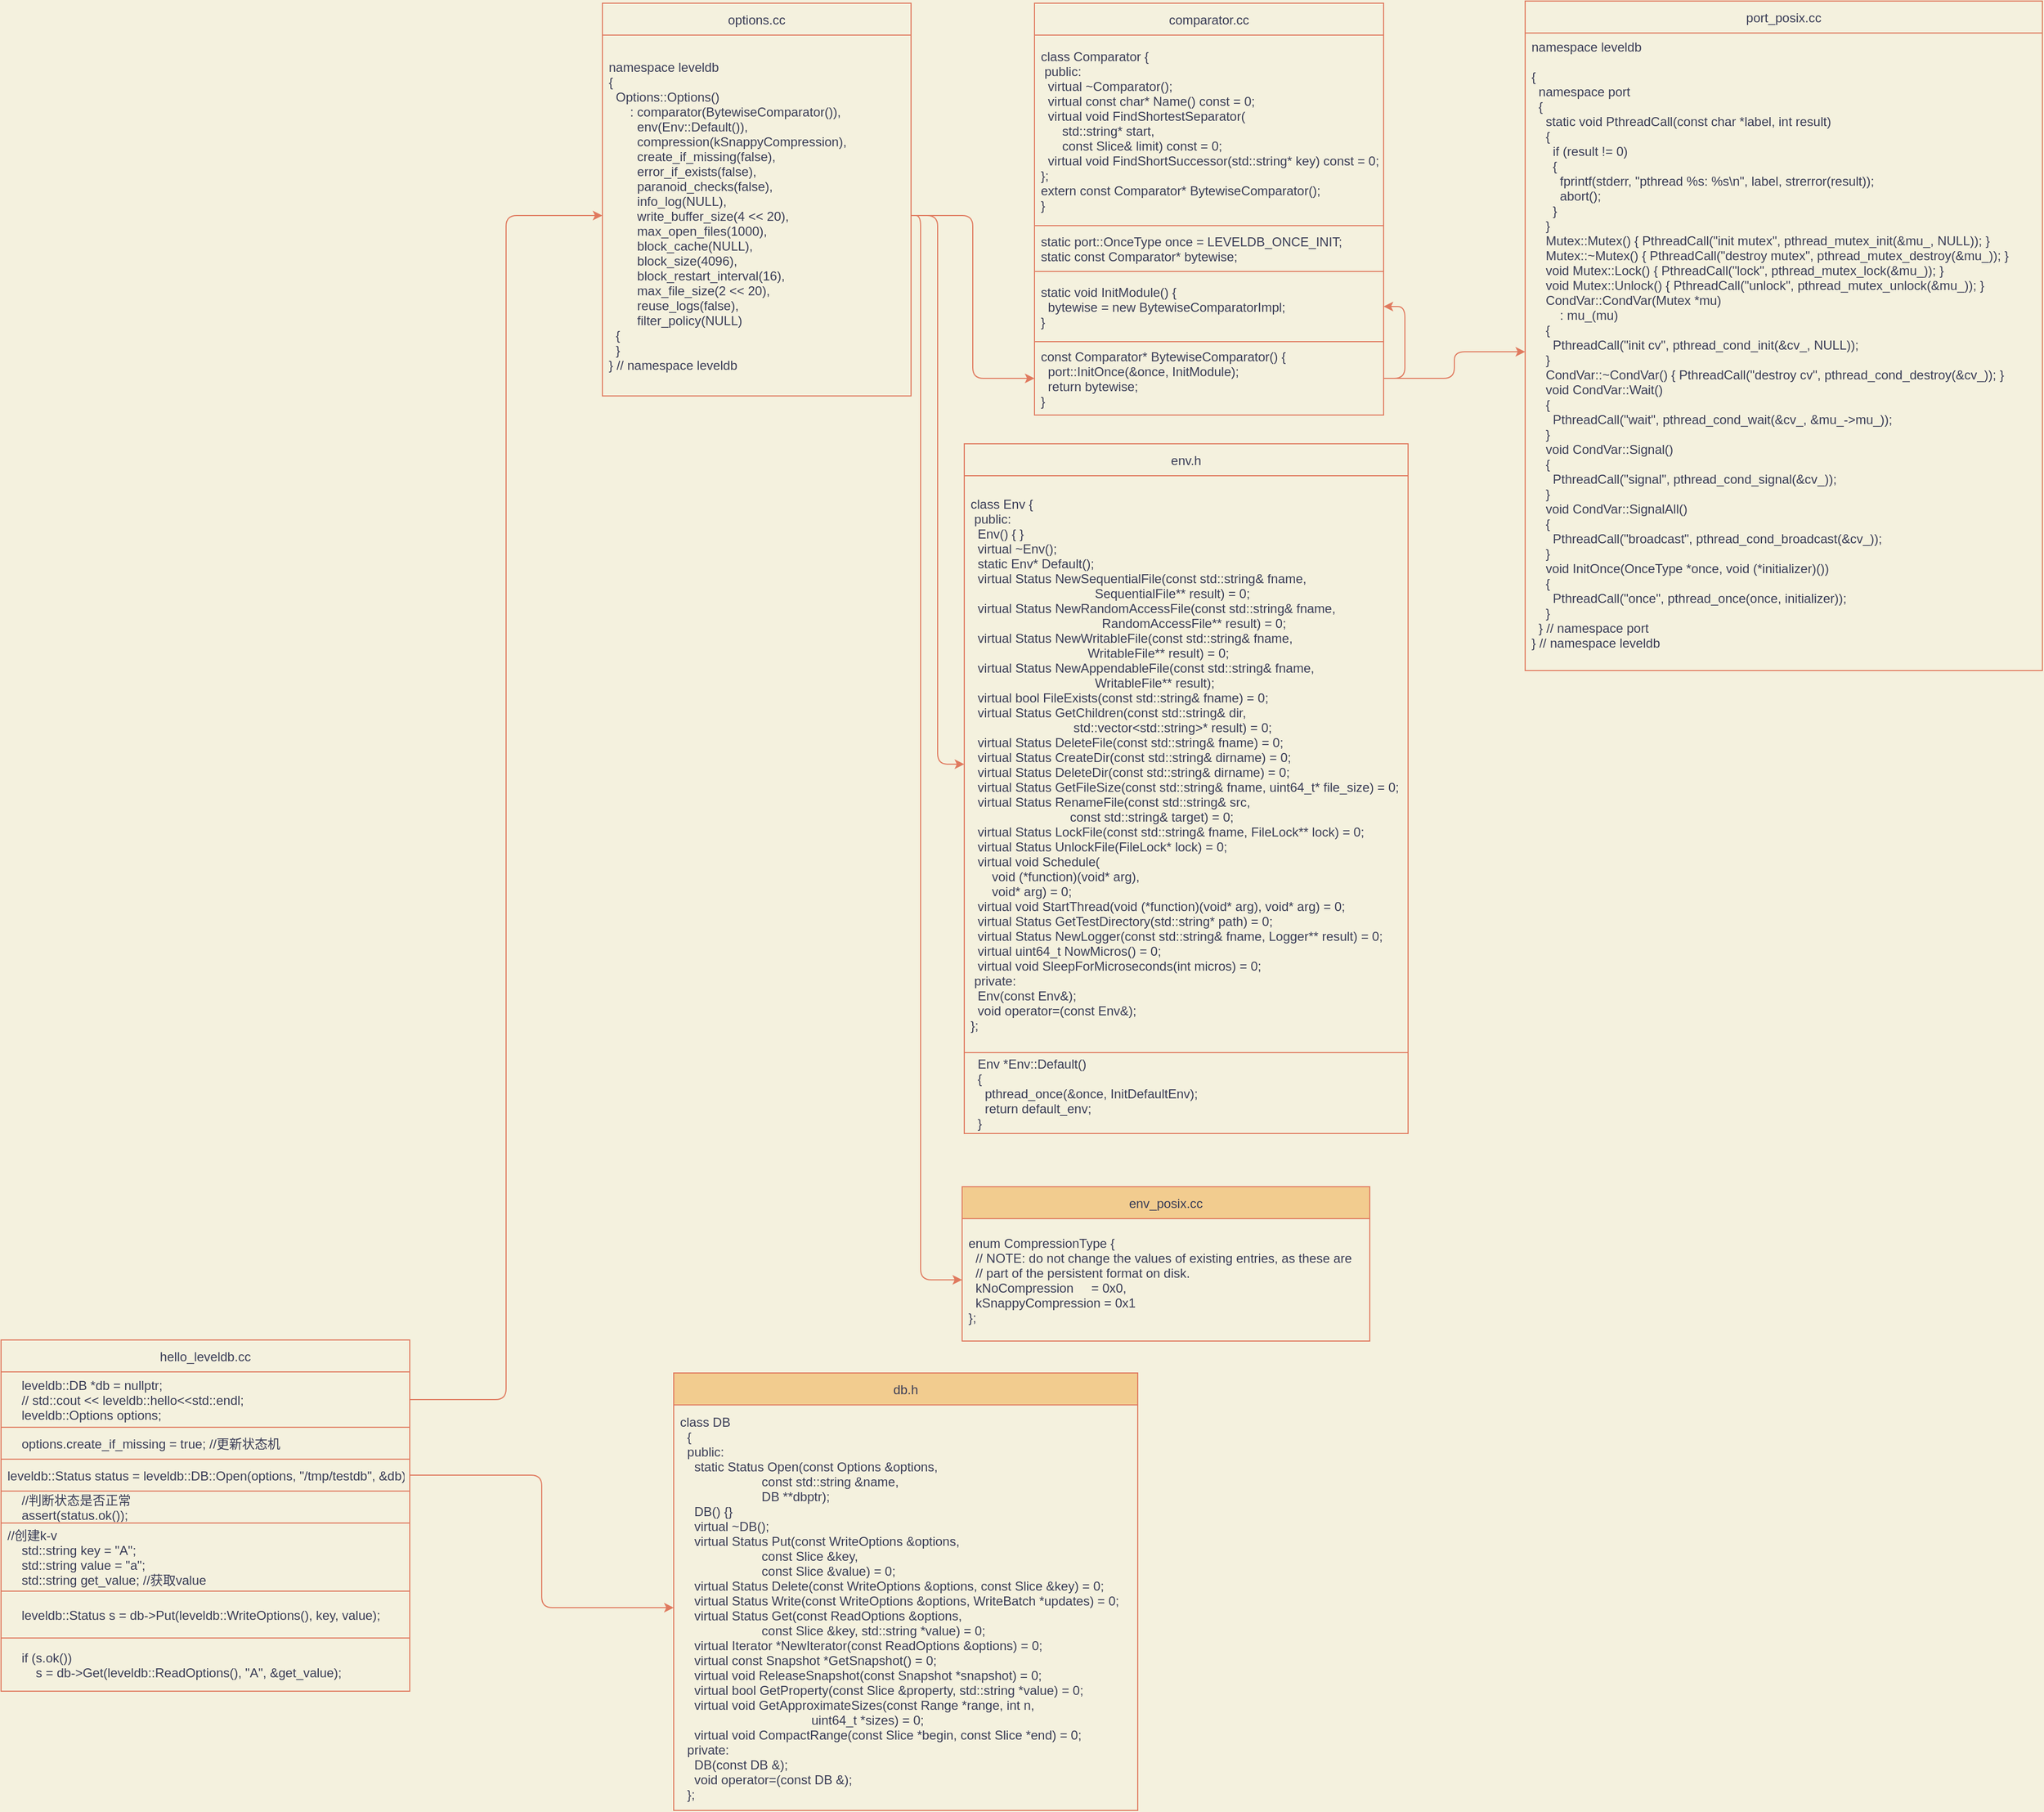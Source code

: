 <mxfile version="17.4.1" type="github">
  <diagram id="KQUctLpCu2ntFSWZS1Xu" name="第 1 页">
    <mxGraphModel dx="2377" dy="3173" grid="0" gridSize="10" guides="1" tooltips="1" connect="1" arrows="1" fold="1" page="1" pageScale="1" pageWidth="827" pageHeight="1169" background="#F4F1DE" math="0" shadow="0">
      <root>
        <mxCell id="0" />
        <mxCell id="1" parent="0" />
        <mxCell id="UuF3cB1NPZclrfG2085--6" value="hello_leveldb.cc" style="swimlane;fontStyle=0;childLayout=stackLayout;horizontal=1;startSize=30;horizontalStack=0;resizeParent=1;resizeParentMax=0;resizeLast=0;collapsible=1;marginBottom=0;rounded=0;sketch=0;fontColor=#393C56;strokeColor=#E07A5F;fillColor=none;" vertex="1" parent="1">
          <mxGeometry x="-387" y="6" width="384" height="330" as="geometry" />
        </mxCell>
        <mxCell id="UuF3cB1NPZclrfG2085--7" value="    leveldb::DB *db = nullptr;&#xa;    // std::cout &lt;&lt; leveldb::hello&lt;&lt;std::endl;&#xa;    leveldb::Options options;" style="text;strokeColor=#E07A5F;fillColor=none;align=left;verticalAlign=middle;spacingLeft=4;spacingRight=4;overflow=hidden;points=[[0,0.5],[1,0.5]];portConstraint=eastwest;rotatable=0;rounded=0;sketch=0;fontColor=#393C56;" vertex="1" parent="UuF3cB1NPZclrfG2085--6">
          <mxGeometry y="30" width="384" height="52" as="geometry" />
        </mxCell>
        <mxCell id="UuF3cB1NPZclrfG2085--8" value="    options.create_if_missing = true; //更新状态机" style="text;strokeColor=#E07A5F;fillColor=none;align=left;verticalAlign=middle;spacingLeft=4;spacingRight=4;overflow=hidden;points=[[0,0.5],[1,0.5]];portConstraint=eastwest;rotatable=0;rounded=0;sketch=0;fontColor=#393C56;" vertex="1" parent="UuF3cB1NPZclrfG2085--6">
          <mxGeometry y="82" width="384" height="30" as="geometry" />
        </mxCell>
        <mxCell id="UuF3cB1NPZclrfG2085--43" value="leveldb::Status status = leveldb::DB::Open(options, &quot;/tmp/testdb&quot;, &amp;db);" style="text;strokeColor=#E07A5F;fillColor=none;align=left;verticalAlign=middle;spacingLeft=4;spacingRight=4;overflow=hidden;points=[[0,0.5],[1,0.5]];portConstraint=eastwest;rotatable=0;rounded=0;sketch=0;fontColor=#393C56;" vertex="1" parent="UuF3cB1NPZclrfG2085--6">
          <mxGeometry y="112" width="384" height="30" as="geometry" />
        </mxCell>
        <mxCell id="UuF3cB1NPZclrfG2085--44" value="    //判断状态是否正常&#xa;    assert(status.ok());" style="text;strokeColor=#E07A5F;fillColor=none;align=left;verticalAlign=middle;spacingLeft=4;spacingRight=4;overflow=hidden;points=[[0,0.5],[1,0.5]];portConstraint=eastwest;rotatable=0;rounded=0;sketch=0;fontColor=#393C56;" vertex="1" parent="UuF3cB1NPZclrfG2085--6">
          <mxGeometry y="142" width="384" height="30" as="geometry" />
        </mxCell>
        <mxCell id="UuF3cB1NPZclrfG2085--45" value="//创建k-v&#xa;    std::string key = &quot;A&quot;;&#xa;    std::string value = &quot;a&quot;;&#xa;    std::string get_value; //获取value" style="text;strokeColor=#E07A5F;fillColor=none;align=left;verticalAlign=middle;spacingLeft=4;spacingRight=4;overflow=hidden;points=[[0,0.5],[1,0.5]];portConstraint=eastwest;rotatable=0;rounded=0;sketch=0;fontColor=#393C56;" vertex="1" parent="UuF3cB1NPZclrfG2085--6">
          <mxGeometry y="172" width="384" height="64" as="geometry" />
        </mxCell>
        <mxCell id="UuF3cB1NPZclrfG2085--46" value="    leveldb::Status s = db-&gt;Put(leveldb::WriteOptions(), key, value);" style="text;strokeColor=#E07A5F;fillColor=none;align=left;verticalAlign=middle;spacingLeft=4;spacingRight=4;overflow=hidden;points=[[0,0.5],[1,0.5]];portConstraint=eastwest;rotatable=0;rounded=0;sketch=0;fontColor=#393C56;" vertex="1" parent="UuF3cB1NPZclrfG2085--6">
          <mxGeometry y="236" width="384" height="44" as="geometry" />
        </mxCell>
        <mxCell id="UuF3cB1NPZclrfG2085--47" value="    if (s.ok())&#xa;        s = db-&gt;Get(leveldb::ReadOptions(), &quot;A&quot;, &amp;get_value);" style="text;strokeColor=#E07A5F;fillColor=none;align=left;verticalAlign=middle;spacingLeft=4;spacingRight=4;overflow=hidden;points=[[0,0.5],[1,0.5]];portConstraint=eastwest;rotatable=0;rounded=0;sketch=0;fontColor=#393C56;" vertex="1" parent="UuF3cB1NPZclrfG2085--6">
          <mxGeometry y="280" width="384" height="50" as="geometry" />
        </mxCell>
        <mxCell id="UuF3cB1NPZclrfG2085--10" value="options.cc" style="swimlane;fontStyle=0;childLayout=stackLayout;horizontal=1;startSize=30;horizontalStack=0;resizeParent=1;resizeParentMax=0;resizeLast=0;collapsible=1;marginBottom=0;rounded=0;sketch=0;fontColor=#393C56;strokeColor=#E07A5F;fillColor=none;" vertex="1" parent="1">
          <mxGeometry x="178" y="-1250" width="290" height="369" as="geometry" />
        </mxCell>
        <mxCell id="UuF3cB1NPZclrfG2085--11" value="namespace leveldb&#xa;{&#xa;  Options::Options()&#xa;      : comparator(BytewiseComparator()),&#xa;        env(Env::Default()),&#xa;        compression(kSnappyCompression),&#xa;        create_if_missing(false),&#xa;        error_if_exists(false),&#xa;        paranoid_checks(false),&#xa;        info_log(NULL),&#xa;        write_buffer_size(4 &lt;&lt; 20),&#xa;        max_open_files(1000),&#xa;        block_cache(NULL),&#xa;        block_size(4096),&#xa;        block_restart_interval(16),&#xa;        max_file_size(2 &lt;&lt; 20),&#xa;        reuse_logs(false),&#xa;        filter_policy(NULL)&#xa;  {&#xa;  }&#xa;} // namespace leveldb" style="text;strokeColor=none;fillColor=none;align=left;verticalAlign=middle;spacingLeft=4;spacingRight=4;overflow=hidden;points=[[0,0.5],[1,0.5]];portConstraint=eastwest;rotatable=0;rounded=0;sketch=0;fontColor=#393C56;" vertex="1" parent="UuF3cB1NPZclrfG2085--10">
          <mxGeometry y="30" width="290" height="339" as="geometry" />
        </mxCell>
        <mxCell id="UuF3cB1NPZclrfG2085--14" style="edgeStyle=orthogonalEdgeStyle;curved=0;rounded=1;sketch=0;orthogonalLoop=1;jettySize=auto;html=1;exitX=1;exitY=0.5;exitDx=0;exitDy=0;fontColor=#393C56;strokeColor=#E07A5F;fillColor=#F2CC8F;labelBackgroundColor=#F4F1DE;" edge="1" parent="1" source="UuF3cB1NPZclrfG2085--7" target="UuF3cB1NPZclrfG2085--11">
          <mxGeometry relative="1" as="geometry" />
        </mxCell>
        <mxCell id="UuF3cB1NPZclrfG2085--20" value="comparator.cc" style="swimlane;fontStyle=0;childLayout=stackLayout;horizontal=1;startSize=30;horizontalStack=0;resizeParent=1;resizeParentMax=0;resizeLast=0;collapsible=1;marginBottom=0;rounded=0;sketch=0;fontColor=#393C56;strokeColor=#E07A5F;fillColor=none;" vertex="1" parent="1">
          <mxGeometry x="584" y="-1250" width="328" height="387" as="geometry" />
        </mxCell>
        <mxCell id="UuF3cB1NPZclrfG2085--23" value="class Comparator {&#xa; public:&#xa;  virtual ~Comparator();&#xa;  virtual const char* Name() const = 0;&#xa;  virtual void FindShortestSeparator(&#xa;      std::string* start,&#xa;      const Slice&amp; limit) const = 0;&#xa;  virtual void FindShortSuccessor(std::string* key) const = 0;&#xa;};&#xa;extern const Comparator* BytewiseComparator();&#xa;}" style="text;strokeColor=#E07A5F;fillColor=none;align=left;verticalAlign=middle;spacingLeft=4;spacingRight=4;overflow=hidden;points=[[0,0.5],[1,0.5]];portConstraint=eastwest;rotatable=0;rounded=0;sketch=0;fontColor=#393C56;" vertex="1" parent="UuF3cB1NPZclrfG2085--20">
          <mxGeometry y="30" width="328" height="179" as="geometry" />
        </mxCell>
        <mxCell id="UuF3cB1NPZclrfG2085--28" value="static port::OnceType once = LEVELDB_ONCE_INIT;&#xa;static const Comparator* bytewise;" style="text;strokeColor=#E07A5F;fillColor=none;align=left;verticalAlign=middle;spacingLeft=4;spacingRight=4;overflow=hidden;points=[[0,0.5],[1,0.5]];portConstraint=eastwest;rotatable=0;rounded=0;sketch=0;fontColor=#393C56;" vertex="1" parent="UuF3cB1NPZclrfG2085--20">
          <mxGeometry y="209" width="328" height="43" as="geometry" />
        </mxCell>
        <mxCell id="UuF3cB1NPZclrfG2085--30" value="static void InitModule() {&#xa;  bytewise = new BytewiseComparatorImpl;&#xa;}" style="text;strokeColor=#E07A5F;fillColor=none;align=left;verticalAlign=middle;spacingLeft=4;spacingRight=4;overflow=hidden;points=[[0,0.5],[1,0.5]];portConstraint=eastwest;rotatable=0;rounded=0;sketch=0;fontColor=#393C56;" vertex="1" parent="UuF3cB1NPZclrfG2085--20">
          <mxGeometry y="252" width="328" height="66" as="geometry" />
        </mxCell>
        <mxCell id="UuF3cB1NPZclrfG2085--32" style="edgeStyle=orthogonalEdgeStyle;curved=0;rounded=1;sketch=0;orthogonalLoop=1;jettySize=auto;html=1;exitX=1;exitY=0.5;exitDx=0;exitDy=0;entryX=1;entryY=0.5;entryDx=0;entryDy=0;fontColor=#393C56;strokeColor=#E07A5F;fillColor=#F2CC8F;labelBackgroundColor=#F4F1DE;" edge="1" parent="UuF3cB1NPZclrfG2085--20" source="UuF3cB1NPZclrfG2085--21" target="UuF3cB1NPZclrfG2085--30">
          <mxGeometry relative="1" as="geometry" />
        </mxCell>
        <mxCell id="UuF3cB1NPZclrfG2085--21" value="const Comparator* BytewiseComparator() {&#xa;  port::InitOnce(&amp;once, InitModule);&#xa;  return bytewise;&#xa;}" style="text;strokeColor=none;fillColor=none;align=left;verticalAlign=middle;spacingLeft=4;spacingRight=4;overflow=hidden;points=[[0,0.5],[1,0.5]];portConstraint=eastwest;rotatable=0;rounded=0;sketch=0;fontColor=#393C56;" vertex="1" parent="UuF3cB1NPZclrfG2085--20">
          <mxGeometry y="318" width="328" height="69" as="geometry" />
        </mxCell>
        <mxCell id="UuF3cB1NPZclrfG2085--24" value="port_posix.cc" style="swimlane;fontStyle=0;childLayout=stackLayout;horizontal=1;startSize=30;horizontalStack=0;resizeParent=1;resizeParentMax=0;resizeLast=0;collapsible=1;marginBottom=0;rounded=0;sketch=0;fontColor=#393C56;strokeColor=#E07A5F;fillColor=none;" vertex="1" parent="1">
          <mxGeometry x="1045" y="-1252" width="486" height="629" as="geometry" />
        </mxCell>
        <mxCell id="UuF3cB1NPZclrfG2085--25" value="namespace leveldb&#xa;&#xa;{&#xa;  namespace port&#xa;  {&#xa;    static void PthreadCall(const char *label, int result)&#xa;    {&#xa;      if (result != 0)&#xa;      {&#xa;        fprintf(stderr, &quot;pthread %s: %s\n&quot;, label, strerror(result));&#xa;        abort();&#xa;      }&#xa;    }&#xa;    Mutex::Mutex() { PthreadCall(&quot;init mutex&quot;, pthread_mutex_init(&amp;mu_, NULL)); }&#xa;    Mutex::~Mutex() { PthreadCall(&quot;destroy mutex&quot;, pthread_mutex_destroy(&amp;mu_)); }&#xa;    void Mutex::Lock() { PthreadCall(&quot;lock&quot;, pthread_mutex_lock(&amp;mu_)); }&#xa;    void Mutex::Unlock() { PthreadCall(&quot;unlock&quot;, pthread_mutex_unlock(&amp;mu_)); }&#xa;    CondVar::CondVar(Mutex *mu)&#xa;        : mu_(mu)&#xa;    {&#xa;      PthreadCall(&quot;init cv&quot;, pthread_cond_init(&amp;cv_, NULL));&#xa;    }&#xa;    CondVar::~CondVar() { PthreadCall(&quot;destroy cv&quot;, pthread_cond_destroy(&amp;cv_)); }&#xa;    void CondVar::Wait()&#xa;    {&#xa;      PthreadCall(&quot;wait&quot;, pthread_cond_wait(&amp;cv_, &amp;mu_-&gt;mu_));&#xa;    }&#xa;    void CondVar::Signal()&#xa;    {&#xa;      PthreadCall(&quot;signal&quot;, pthread_cond_signal(&amp;cv_));&#xa;    }&#xa;    void CondVar::SignalAll()&#xa;    {&#xa;      PthreadCall(&quot;broadcast&quot;, pthread_cond_broadcast(&amp;cv_));&#xa;    }&#xa;    void InitOnce(OnceType *once, void (*initializer)())&#xa;    {&#xa;      PthreadCall(&quot;once&quot;, pthread_once(once, initializer));&#xa;    }&#xa;  } // namespace port&#xa;} // namespace leveldb&#xa;" style="text;strokeColor=#E07A5F;fillColor=none;align=left;verticalAlign=middle;spacingLeft=4;spacingRight=4;overflow=hidden;points=[[0,0.5],[1,0.5]];portConstraint=eastwest;rotatable=0;rounded=0;sketch=0;fontColor=#393C56;" vertex="1" parent="UuF3cB1NPZclrfG2085--24">
          <mxGeometry y="30" width="486" height="599" as="geometry" />
        </mxCell>
        <mxCell id="UuF3cB1NPZclrfG2085--27" style="edgeStyle=orthogonalEdgeStyle;curved=0;rounded=1;sketch=0;orthogonalLoop=1;jettySize=auto;html=1;exitX=1;exitY=0.5;exitDx=0;exitDy=0;fontColor=#393C56;strokeColor=#E07A5F;fillColor=#F2CC8F;labelBackgroundColor=#F4F1DE;" edge="1" parent="1" source="UuF3cB1NPZclrfG2085--21" target="UuF3cB1NPZclrfG2085--25">
          <mxGeometry relative="1" as="geometry" />
        </mxCell>
        <mxCell id="UuF3cB1NPZclrfG2085--31" style="edgeStyle=orthogonalEdgeStyle;curved=0;rounded=1;sketch=0;orthogonalLoop=1;jettySize=auto;html=1;exitX=1;exitY=0.5;exitDx=0;exitDy=0;fontColor=#393C56;strokeColor=#E07A5F;fillColor=#F2CC8F;labelBackgroundColor=#F4F1DE;" edge="1" parent="1" source="UuF3cB1NPZclrfG2085--11" target="UuF3cB1NPZclrfG2085--21">
          <mxGeometry relative="1" as="geometry" />
        </mxCell>
        <mxCell id="UuF3cB1NPZclrfG2085--33" value="env.h" style="swimlane;fontStyle=0;childLayout=stackLayout;horizontal=1;startSize=30;horizontalStack=0;resizeParent=1;resizeParentMax=0;resizeLast=0;collapsible=1;marginBottom=0;rounded=0;sketch=0;fontColor=#393C56;strokeColor=#E07A5F;fillColor=none;" vertex="1" parent="1">
          <mxGeometry x="518" y="-836" width="417" height="648" as="geometry" />
        </mxCell>
        <mxCell id="UuF3cB1NPZclrfG2085--34" value="class Env {&#xa; public:&#xa;  Env() { }&#xa;  virtual ~Env();&#xa;  static Env* Default();&#xa;  virtual Status NewSequentialFile(const std::string&amp; fname,&#xa;                                   SequentialFile** result) = 0;&#xa;  virtual Status NewRandomAccessFile(const std::string&amp; fname,&#xa;                                     RandomAccessFile** result) = 0;&#xa;  virtual Status NewWritableFile(const std::string&amp; fname,&#xa;                                 WritableFile** result) = 0;&#xa;  virtual Status NewAppendableFile(const std::string&amp; fname,&#xa;                                   WritableFile** result);&#xa;  virtual bool FileExists(const std::string&amp; fname) = 0;&#xa;  virtual Status GetChildren(const std::string&amp; dir,&#xa;                             std::vector&lt;std::string&gt;* result) = 0;&#xa;  virtual Status DeleteFile(const std::string&amp; fname) = 0;&#xa;  virtual Status CreateDir(const std::string&amp; dirname) = 0;&#xa;  virtual Status DeleteDir(const std::string&amp; dirname) = 0;&#xa;  virtual Status GetFileSize(const std::string&amp; fname, uint64_t* file_size) = 0;&#xa;  virtual Status RenameFile(const std::string&amp; src,&#xa;                            const std::string&amp; target) = 0;&#xa;  virtual Status LockFile(const std::string&amp; fname, FileLock** lock) = 0;&#xa;  virtual Status UnlockFile(FileLock* lock) = 0;&#xa;  virtual void Schedule(&#xa;      void (*function)(void* arg),&#xa;      void* arg) = 0;&#xa;  virtual void StartThread(void (*function)(void* arg), void* arg) = 0;&#xa;  virtual Status GetTestDirectory(std::string* path) = 0;&#xa;  virtual Status NewLogger(const std::string&amp; fname, Logger** result) = 0;&#xa;  virtual uint64_t NowMicros() = 0;&#xa;  virtual void SleepForMicroseconds(int micros) = 0;&#xa; private:&#xa;  Env(const Env&amp;);&#xa;  void operator=(const Env&amp;);&#xa;};" style="text;strokeColor=none;fillColor=none;align=left;verticalAlign=middle;spacingLeft=4;spacingRight=4;overflow=hidden;points=[[0,0.5],[1,0.5]];portConstraint=eastwest;rotatable=0;rounded=0;sketch=0;fontColor=#393C56;" vertex="1" parent="UuF3cB1NPZclrfG2085--33">
          <mxGeometry y="30" width="417" height="542" as="geometry" />
        </mxCell>
        <mxCell id="UuF3cB1NPZclrfG2085--36" value="  Env *Env::Default()&#xa;  {&#xa;    pthread_once(&amp;once, InitDefaultEnv);&#xa;    return default_env;&#xa;  }" style="text;strokeColor=#E07A5F;fillColor=none;align=left;verticalAlign=middle;spacingLeft=4;spacingRight=4;overflow=hidden;points=[[0,0.5],[1,0.5]];portConstraint=eastwest;rotatable=0;rounded=0;sketch=0;fontColor=#393C56;" vertex="1" parent="UuF3cB1NPZclrfG2085--33">
          <mxGeometry y="572" width="417" height="76" as="geometry" />
        </mxCell>
        <mxCell id="UuF3cB1NPZclrfG2085--35" style="edgeStyle=orthogonalEdgeStyle;curved=0;rounded=1;sketch=0;orthogonalLoop=1;jettySize=auto;html=1;exitX=1;exitY=0.5;exitDx=0;exitDy=0;fontColor=#393C56;strokeColor=#E07A5F;fillColor=#F2CC8F;labelBackgroundColor=#F4F1DE;" edge="1" parent="1" source="UuF3cB1NPZclrfG2085--11" target="UuF3cB1NPZclrfG2085--34">
          <mxGeometry relative="1" as="geometry" />
        </mxCell>
        <mxCell id="UuF3cB1NPZclrfG2085--37" value="env_posix.cc" style="swimlane;fontStyle=0;childLayout=stackLayout;horizontal=1;startSize=30;horizontalStack=0;resizeParent=1;resizeParentMax=0;resizeLast=0;collapsible=1;marginBottom=0;rounded=0;sketch=0;fontColor=#393C56;strokeColor=#E07A5F;fillColor=#F2CC8F;" vertex="1" parent="1">
          <mxGeometry x="516" y="-138" width="383" height="145" as="geometry" />
        </mxCell>
        <mxCell id="UuF3cB1NPZclrfG2085--38" value="enum CompressionType {&#xa;  // NOTE: do not change the values of existing entries, as these are&#xa;  // part of the persistent format on disk.&#xa;  kNoCompression     = 0x0,&#xa;  kSnappyCompression = 0x1&#xa;};" style="text;strokeColor=none;fillColor=none;align=left;verticalAlign=middle;spacingLeft=4;spacingRight=4;overflow=hidden;points=[[0,0.5],[1,0.5]];portConstraint=eastwest;rotatable=0;rounded=0;sketch=0;fontColor=#393C56;" vertex="1" parent="UuF3cB1NPZclrfG2085--37">
          <mxGeometry y="30" width="383" height="115" as="geometry" />
        </mxCell>
        <mxCell id="UuF3cB1NPZclrfG2085--41" style="edgeStyle=orthogonalEdgeStyle;curved=0;rounded=1;sketch=0;orthogonalLoop=1;jettySize=auto;html=1;exitX=1;exitY=0.5;exitDx=0;exitDy=0;entryX=0;entryY=0.5;entryDx=0;entryDy=0;fontColor=#393C56;strokeColor=#E07A5F;fillColor=#F2CC8F;labelBackgroundColor=#F4F1DE;" edge="1" parent="1" source="UuF3cB1NPZclrfG2085--11" target="UuF3cB1NPZclrfG2085--38">
          <mxGeometry relative="1" as="geometry">
            <Array as="points">
              <mxPoint x="477" y="-1050" />
              <mxPoint x="477" y="-50" />
            </Array>
          </mxGeometry>
        </mxCell>
        <mxCell id="UuF3cB1NPZclrfG2085--48" value="db.h" style="swimlane;fontStyle=0;childLayout=stackLayout;horizontal=1;startSize=30;horizontalStack=0;resizeParent=1;resizeParentMax=0;resizeLast=0;collapsible=1;marginBottom=0;rounded=0;sketch=0;fontColor=#393C56;strokeColor=#E07A5F;fillColor=#F2CC8F;" vertex="1" parent="1">
          <mxGeometry x="245" y="37" width="436" height="411" as="geometry" />
        </mxCell>
        <mxCell id="UuF3cB1NPZclrfG2085--49" value="class DB&#xa;  {&#xa;  public:&#xa;    static Status Open(const Options &amp;options,&#xa;                       const std::string &amp;name,&#xa;                       DB **dbptr);&#xa;    DB() {}&#xa;    virtual ~DB();&#xa;    virtual Status Put(const WriteOptions &amp;options,&#xa;                       const Slice &amp;key,&#xa;                       const Slice &amp;value) = 0;&#xa;    virtual Status Delete(const WriteOptions &amp;options, const Slice &amp;key) = 0;&#xa;    virtual Status Write(const WriteOptions &amp;options, WriteBatch *updates) = 0;&#xa;    virtual Status Get(const ReadOptions &amp;options,&#xa;                       const Slice &amp;key, std::string *value) = 0;&#xa;    virtual Iterator *NewIterator(const ReadOptions &amp;options) = 0;&#xa;    virtual const Snapshot *GetSnapshot() = 0;&#xa;    virtual void ReleaseSnapshot(const Snapshot *snapshot) = 0;&#xa;    virtual bool GetProperty(const Slice &amp;property, std::string *value) = 0;&#xa;    virtual void GetApproximateSizes(const Range *range, int n,&#xa;                                     uint64_t *sizes) = 0;&#xa;    virtual void CompactRange(const Slice *begin, const Slice *end) = 0;&#xa;  private:&#xa;    DB(const DB &amp;);&#xa;    void operator=(const DB &amp;);&#xa;  };" style="text;strokeColor=none;fillColor=none;align=left;verticalAlign=middle;spacingLeft=4;spacingRight=4;overflow=hidden;points=[[0,0.5],[1,0.5]];portConstraint=eastwest;rotatable=0;rounded=0;sketch=0;fontColor=#393C56;" vertex="1" parent="UuF3cB1NPZclrfG2085--48">
          <mxGeometry y="30" width="436" height="381" as="geometry" />
        </mxCell>
        <mxCell id="UuF3cB1NPZclrfG2085--52" style="edgeStyle=orthogonalEdgeStyle;curved=0;rounded=1;sketch=0;orthogonalLoop=1;jettySize=auto;html=1;exitX=1;exitY=0.5;exitDx=0;exitDy=0;fontColor=#393C56;strokeColor=#E07A5F;fillColor=#F2CC8F;" edge="1" parent="1" source="UuF3cB1NPZclrfG2085--43" target="UuF3cB1NPZclrfG2085--49">
          <mxGeometry relative="1" as="geometry" />
        </mxCell>
      </root>
    </mxGraphModel>
  </diagram>
</mxfile>
